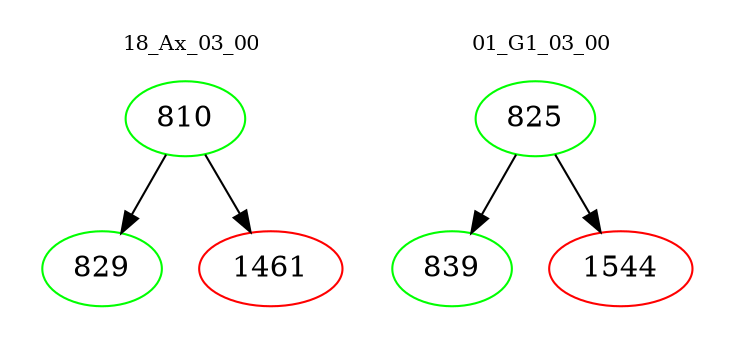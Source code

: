 digraph{
subgraph cluster_0 {
color = white
label = "18_Ax_03_00";
fontsize=10;
T0_810 [label="810", color="green"]
T0_810 -> T0_829 [color="black"]
T0_829 [label="829", color="green"]
T0_810 -> T0_1461 [color="black"]
T0_1461 [label="1461", color="red"]
}
subgraph cluster_1 {
color = white
label = "01_G1_03_00";
fontsize=10;
T1_825 [label="825", color="green"]
T1_825 -> T1_839 [color="black"]
T1_839 [label="839", color="green"]
T1_825 -> T1_1544 [color="black"]
T1_1544 [label="1544", color="red"]
}
}
